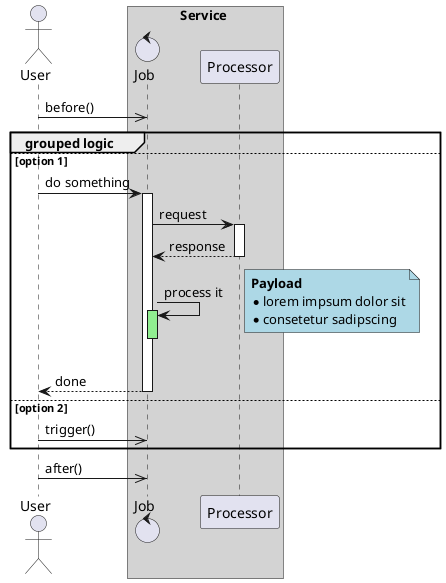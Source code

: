 @startuml

actor User

box Service #lightgray
control Job
participant Processor
end box

User ->> Job: before()

group grouped logic
  else option 1
    User -> Job: do something
    activate Job
    
    Job -> Processor: request
    activate Processor
    return response
    deactivate Processor  
  
    Job -> Job: process it
    activate Job #lightgreen
    
    note right #lightblue
      <b>Payload</b>
      * lorem impsum dolor sit
      * consetetur sadipscing
    end note
    
    deactivate Job #90EE90

    Job --> User: done
  
    deactivate Job    
  else option 2
    User ->> Job: trigger()
end

User ->> Job: after()

@enduml
